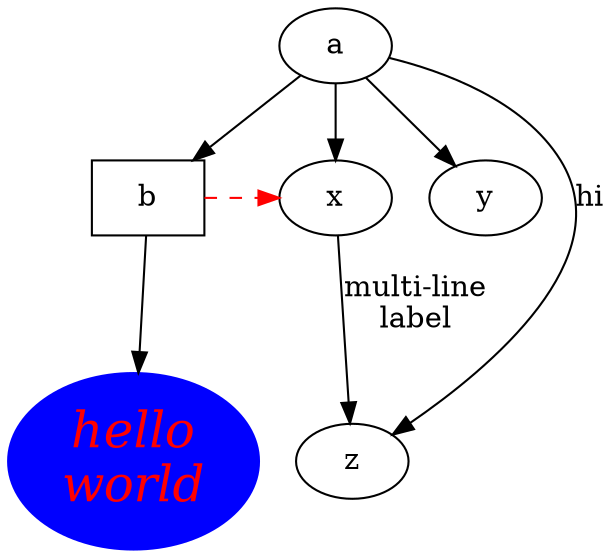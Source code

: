 digraph test7271865497452 {
       a -> b -> c;
       a -> {x y};
       b [shape=box];
       c [label="hello\nworld",color=blue,fontsize=24,
            fontname="Palatino-Italic",fontcolor=red,style=filled];
       a -> z [label="hi", weight=-322449437888];
       x -> z [label="multi-line\nlabel"];
       edge [style=dashed,color=red];
       b -> x;
       {rank=same; b x}
}

